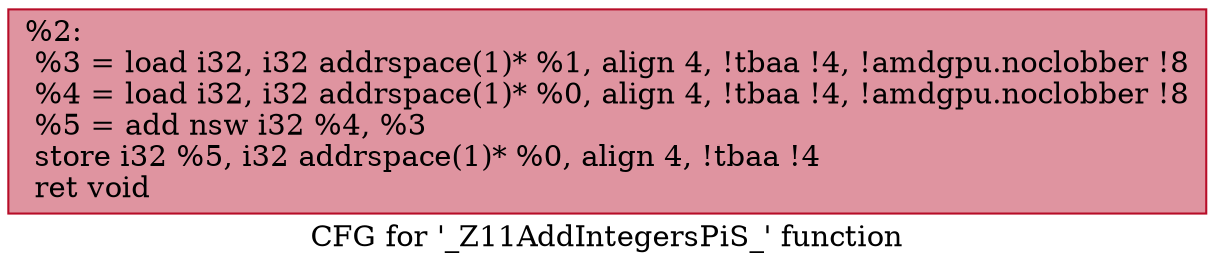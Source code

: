 digraph "CFG for '_Z11AddIntegersPiS_' function" {
	label="CFG for '_Z11AddIntegersPiS_' function";

	Node0x4b77a60 [shape=record,color="#b70d28ff", style=filled, fillcolor="#b70d2870",label="{%2:\l  %3 = load i32, i32 addrspace(1)* %1, align 4, !tbaa !4, !amdgpu.noclobber !8\l  %4 = load i32, i32 addrspace(1)* %0, align 4, !tbaa !4, !amdgpu.noclobber !8\l  %5 = add nsw i32 %4, %3\l  store i32 %5, i32 addrspace(1)* %0, align 4, !tbaa !4\l  ret void\l}"];
}
